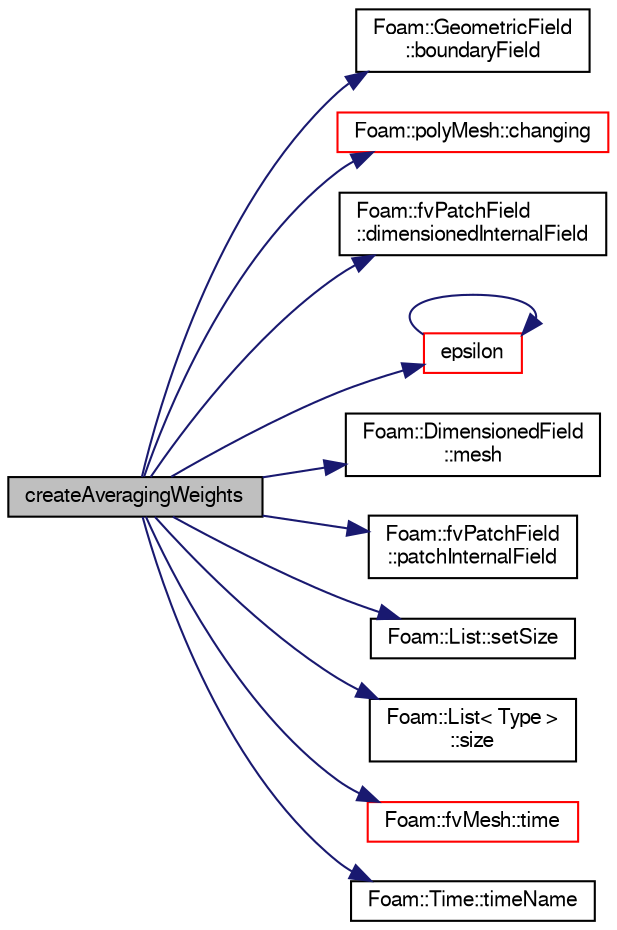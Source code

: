 digraph "createAveragingWeights"
{
  bgcolor="transparent";
  edge [fontname="FreeSans",fontsize="10",labelfontname="FreeSans",labelfontsize="10"];
  node [fontname="FreeSans",fontsize="10",shape=record];
  rankdir="LR";
  Node842 [label="createAveragingWeights",height=0.2,width=0.4,color="black", fillcolor="grey75", style="filled", fontcolor="black"];
  Node842 -> Node843 [color="midnightblue",fontsize="10",style="solid",fontname="FreeSans"];
  Node843 [label="Foam::GeometricField\l::boundaryField",height=0.2,width=0.4,color="black",URL="$a22434.html#a3c6c1a789b48ea0c5e8bff64f9c14f2d",tooltip="Return reference to GeometricBoundaryField. "];
  Node842 -> Node844 [color="midnightblue",fontsize="10",style="solid",fontname="FreeSans"];
  Node844 [label="Foam::polyMesh::changing",height=0.2,width=0.4,color="red",URL="$a27410.html#a5ffdcac7622a1cba91f4f67b058a85b0",tooltip="Is mesh changing (topology changing and/or moving) "];
  Node842 -> Node1190 [color="midnightblue",fontsize="10",style="solid",fontname="FreeSans"];
  Node1190 [label="Foam::fvPatchField\l::dimensionedInternalField",height=0.2,width=0.4,color="black",URL="$a22354.html#a1067b719c3281eb98ffda55196ca2033",tooltip="Return dimensioned internal field reference. "];
  Node842 -> Node1191 [color="midnightblue",fontsize="10",style="solid",fontname="FreeSans"];
  Node1191 [label="epsilon",height=0.2,width=0.4,color="red",URL="$a30682.html#a9b1505024fca6dec524936103c6a9e78",tooltip="Return non-const access to the master&#39;s epsilon field. "];
  Node1191 -> Node1191 [color="midnightblue",fontsize="10",style="solid",fontname="FreeSans"];
  Node842 -> Node951 [color="midnightblue",fontsize="10",style="solid",fontname="FreeSans"];
  Node951 [label="Foam::DimensionedField\l::mesh",height=0.2,width=0.4,color="black",URL="$a26390.html#a8f1110830348a1448a14ab5e3cf47e3b",tooltip="Return mesh. "];
  Node842 -> Node1215 [color="midnightblue",fontsize="10",style="solid",fontname="FreeSans"];
  Node1215 [label="Foam::fvPatchField\l::patchInternalField",height=0.2,width=0.4,color="black",URL="$a22354.html#a3b74a67629ed67899295ec63e8f9ae84",tooltip="Return internal field next to patch as patch field. "];
  Node842 -> Node945 [color="midnightblue",fontsize="10",style="solid",fontname="FreeSans"];
  Node945 [label="Foam::List::setSize",height=0.2,width=0.4,color="black",URL="$a25694.html#aedb985ffeaf1bdbfeccc2a8730405703",tooltip="Reset size of List. "];
  Node842 -> Node1216 [color="midnightblue",fontsize="10",style="solid",fontname="FreeSans"];
  Node1216 [label="Foam::List\< Type \>\l::size",height=0.2,width=0.4,color="black",URL="$a25694.html#a47b3bf30da1eb3ab8076b5fbe00e0494",tooltip="Return the number of elements in the UList. "];
  Node842 -> Node983 [color="midnightblue",fontsize="10",style="solid",fontname="FreeSans"];
  Node983 [label="Foam::fvMesh::time",height=0.2,width=0.4,color="red",URL="$a22766.html#a0d94096809fe3376b29a2a29ca11bb18",tooltip="Return the top-level database. "];
  Node842 -> Node1187 [color="midnightblue",fontsize="10",style="solid",fontname="FreeSans"];
  Node1187 [label="Foam::Time::timeName",height=0.2,width=0.4,color="black",URL="$a26350.html#ad9d86fef6eca18797c786726cf925179",tooltip="Return time name of given scalar time. "];
}
